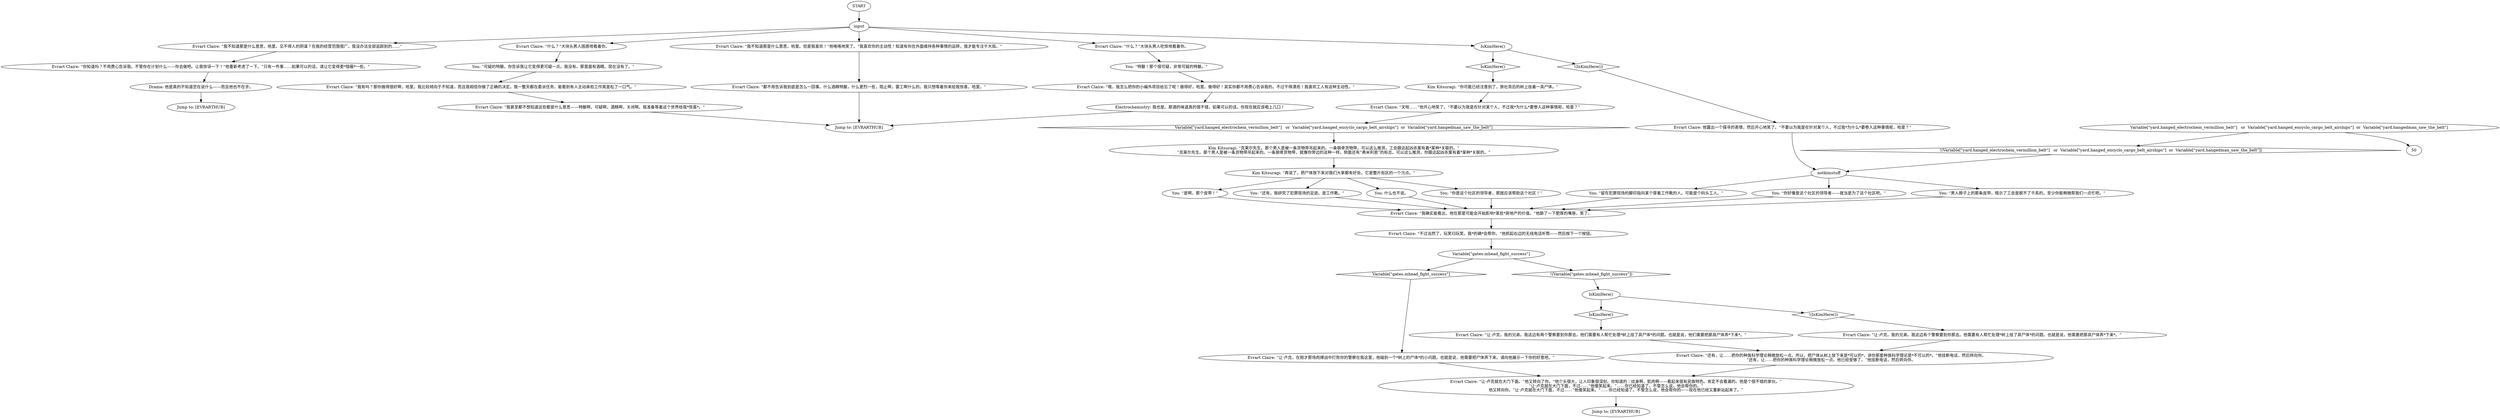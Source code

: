 # CONTAINERYARD / EVRART FAVORS
# "You seem to be very helpful, I got a favour to ask."
# ==================================================
digraph G {
	  0 [label="START"];
	  1 [label="input"];
	  2 [label="Evrart Claire: 他露出一个探寻的表情，然后开心地笑了。“不要以为我是在针对某个人，不过我*为什么*要卷入这种事情呢，哈里？”"];
	  3 [label="You: “特酿！那个很可疑，非常可疑的特酿。”"];
	  4 [label="You: “男人脖子上的那条皮带，暗示了工会是脱不了干系的。至少你能稍微帮我们一点忙吧。”"];
	  5 [label="You: “还有，我研究了犯罪现场的足迹。是工作靴。”"];
	  6 [label="Evrart Claire: “我不知道那是什么意思，哈里。见不得人的阴谋？在我的经营范围很广，我没办法全部追踪到的……”"];
	  7 [label="Evrart Claire: “天啦……”他开心地笑了。“不要以为我是在针对某个人，不过我*为什么*要卷入这种事情呢，哈里？”"];
	  8 [label="Evrart Claire: “哦，我怎么把你的小编外项目给忘了呢！做得好，哈里。做得好！其实你都不用费心告诉我的。不过干得漂亮！我喜欢工人有这种主动性。”"];
	  9 [label="Drama: 他是真的不知道您在说什么——而且他也不在乎。"];
	  10 [label="Evrart Claire: “让·卢克就在大门下面。”他又转向了你。“他个头很大，让人印象很深刻。你知道的：纹身啊，肌肉啊——看起来很有民族特色。肯定不会看漏的。他是个很不错的家伙。”\n“让·卢克就在大门下面，不过……”他傻笑起来。“……你已经知道了。不管怎么说，他会帮你的。”\n他又转向你。“让·卢克就在大门下面，不过……”他傻笑起来。“……你已经知道了。不管怎么说，他会帮你的——现在他已经又重新站起来了。”"];
	  11 [label="Kim Kitsuragi: “克莱尔先生。那个男人是被一条货物带吊起来的。一条钢骨货物带。可以这么推测，工会跟这起凶杀案有着*某种*关联的。”\n“克莱尔先生。那个男人是被一条货物带吊起来的。一条钢骨货物带，就像你旁边的这种一样。侧面还有“弗米利恩”的标志。可以这么推测，你跟这起凶杀案有着*某种*关联的。”"];
	  12 [label="Evrart Claire: “什么？”大块头男人吃惊地看着你。"];
	  13 [label="Evrart Claire: “我确实能看出，他在那里可能会开始影响*某些*房地产的价值。”他舔了一下肥厚的嘴唇，笑了。"];
	  14 [label="Kim Kitsuragi: “再说了，把尸体放下来对我们大家都有好处。它是整片街区的一个污点。”"];
	  15 [label="Kim Kitsuragi: “你可能已经注意到了，旅社背后的树上挂着一具尸体。”"];
	  16 [label="notkimstuff"];
	  17 [label="Evrart Claire: “让·卢克，我的兄弟。我这边有个警察要到你那去。他需要有人帮忙处理*树上挂了具尸体*的问题。也就是说，他需要把那具尸体弄*下来*。”"];
	  18 [label="Evrart Claire: “还有，让……把你的种族科学理论稍微放松一点。所以，把尸体从树上放下来是*可以的*，讲你那套种族科学理论是*不可以的*。”他挂断电话，然后转向你。\n“还有，让……把你的种族科学理论稍微放松一点。他已经受够了。”他挂断电话，然后转向你。"];
	  19 [label="Evrart Claire: “你知道吗？不用费心告诉我。不管你在计划什么——你去做吧。让我惊讶一下！”他重新考虑了一下。“只有一件事……如果可以的话，请让它变得更*隐蔽*一些。”"];
	  20 [label="You: 什么也不说。"];
	  21 [label="Electrochemistry: 我也是。那酒的味道真的很不错，如果可以的话，你现在就应该喝上几口！"];
	  22 [label="You: “可疑的特酿。你告诉我让它变得更可疑一点。我没有。那里面有酒精。现在没有了。”"];
	  23 [label="Evrart Claire: “都不用告诉我到底是怎么一回事。什么酒精特酿，什么更烈一些，阻止啊，罢工啊什么的。我只想等着你来给我惊喜，哈里。”"];
	  24 [label="IsKimHere()"];
	  25 [label="IsKimHere()", shape=diamond];
	  26 [label="!(IsKimHere())", shape=diamond];
	  27 [label="You: “留在犯罪现场的脚印指向某个穿着工作靴的人。可能是个码头工人。”"];
	  28 [label="You: “你是这个社区的领导者，那就应该帮助这个社区！”"];
	  29 [label="Variable[\"gates.mhead_fight_success\"]"];
	  30 [label="Variable[\"gates.mhead_fight_success\"]", shape=diamond];
	  31 [label="!(Variable[\"gates.mhead_fight_success\"])", shape=diamond];
	  32 [label="Evrart Claire: “不过当然了，玩笑归玩笑，我*的确*会帮你。”他抓起右边的无线电话听筒——然后按下一个按钮。"];
	  33 [label="Evrart Claire: “让·卢克，在刚才那场肉搏战中打败你的警察在我这里，他碰到一个*树上的尸体*的小问题。也就是说，他需要把尸体弄下来。请向他展示一下你的好意吧。”"];
	  34 [label="Evrart Claire: “什么？”大块头男人困惑地看着你。"];
	  35 [label="You: “是啊，那个皮带！”"];
	  36 [label="You: “你好像是这个社区的领导者——就当是为了这个社区吧。”"];
	  37 [label="IsKimHere()"];
	  38 [label="IsKimHere()", shape=diamond];
	  39 [label="!(IsKimHere())", shape=diamond];
	  40 [label="Jump to: [EVRARTHUB]"];
	  41 [label="Evrart Claire: “我有吗？那你做得很好啊，哈里。我比较倾向于不知道，而且我相信你做了正确的决定。我一整天都在委派任务，能看到有人主动承担工作真是松了一口气。”"];
	  42 [label="Evrart Claire: “我甚至都不想知道这些都是什么意思——特酿啊，可疑啊，酒精啊，关闭啊。我准备等着这个世界给我*惊喜*。”"];
	  43 [label="Evrart Claire: “让·卢克，我的兄弟。我这边有两个警察要到你那去。他们需要有人帮忙处理*树上挂了具尸体*的问题。也就是说，他们需要把那具尸体弄*下来*。”"];
	  44 [label="Jump to: [EVRARTHUB]"];
	  45 [label="Jump to: [EVRARTHUB]"];
	  46 [label="Evrart Claire: “我不知道那是什么意思，哈里。但是我喜欢！”他咯咯地笑了。“我喜欢你的主动性！知道有你在外面维持各种事情的运转，我才能专注于大局。”"];
	  47 [label="Variable[\"yard.hanged_electrochem_vermillion_belt\"]   or  Variable[\"yard.hanged_encyclo_cargo_belt_airships\"]  or  Variable[\"yard.hangedman_saw_the_belt\"]"];
	  48 [label="Variable[\"yard.hanged_electrochem_vermillion_belt\"]   or  Variable[\"yard.hanged_encyclo_cargo_belt_airships\"]  or  Variable[\"yard.hangedman_saw_the_belt\"]", shape=diamond];
	  49 [label="!(Variable[\"yard.hanged_electrochem_vermillion_belt\"]   or  Variable[\"yard.hanged_encyclo_cargo_belt_airships\"]  or  Variable[\"yard.hangedman_saw_the_belt\"])", shape=diamond];
	  0 -> 1
	  1 -> 34
	  1 -> 37
	  1 -> 6
	  1 -> 12
	  1 -> 46
	  2 -> 16
	  3 -> 8
	  4 -> 13
	  5 -> 13
	  6 -> 19
	  7 -> 48
	  8 -> 21
	  9 -> 40
	  10 -> 45
	  11 -> 14
	  12 -> 3
	  13 -> 32
	  14 -> 28
	  14 -> 35
	  14 -> 20
	  14 -> 5
	  15 -> 7
	  16 -> 27
	  16 -> 4
	  16 -> 36
	  17 -> 18
	  18 -> 10
	  19 -> 9
	  20 -> 13
	  21 -> 44
	  22 -> 41
	  23 -> 44
	  24 -> 25
	  24 -> 26
	  25 -> 43
	  26 -> 17
	  27 -> 13
	  28 -> 13
	  29 -> 30
	  29 -> 31
	  30 -> 33
	  31 -> 24
	  32 -> 29
	  33 -> 10
	  34 -> 22
	  35 -> 13
	  36 -> 13
	  37 -> 38
	  37 -> 39
	  38 -> 15
	  39 -> 2
	  41 -> 42
	  42 -> 44
	  43 -> 18
	  46 -> 23
	  47 -> 49
	  47 -> 50
	  48 -> 11
	  49 -> 16
}

